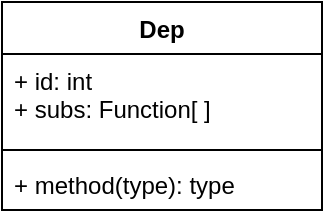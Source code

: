 <mxfile version="14.2.7" type="github">
  <diagram name="Page-1" id="e7e014a7-5840-1c2e-5031-d8a46d1fe8dd">
    <mxGraphModel dx="1058" dy="591" grid="1" gridSize="10" guides="1" tooltips="1" connect="1" arrows="1" fold="1" page="1" pageScale="1" pageWidth="1169" pageHeight="826" background="#ffffff" math="0" shadow="0">
      <root>
        <mxCell id="0" />
        <mxCell id="1" parent="0" />
        <mxCell id="zu-ZuviO4Ho3Tx6FIrsQ-41" value="Dep&#xa;" style="swimlane;fontStyle=1;align=center;verticalAlign=top;childLayout=stackLayout;horizontal=1;startSize=26;horizontalStack=0;resizeParent=1;resizeParentMax=0;resizeLast=0;collapsible=1;marginBottom=0;" vertex="1" parent="1">
          <mxGeometry x="100" y="260" width="160" height="104" as="geometry" />
        </mxCell>
        <mxCell id="zu-ZuviO4Ho3Tx6FIrsQ-42" value="+ id: int&#xa;+ subs: Function[ ]" style="text;strokeColor=none;fillColor=none;align=left;verticalAlign=top;spacingLeft=4;spacingRight=4;overflow=hidden;rotatable=0;points=[[0,0.5],[1,0.5]];portConstraint=eastwest;" vertex="1" parent="zu-ZuviO4Ho3Tx6FIrsQ-41">
          <mxGeometry y="26" width="160" height="44" as="geometry" />
        </mxCell>
        <mxCell id="zu-ZuviO4Ho3Tx6FIrsQ-43" value="" style="line;strokeWidth=1;fillColor=none;align=left;verticalAlign=middle;spacingTop=-1;spacingLeft=3;spacingRight=3;rotatable=0;labelPosition=right;points=[];portConstraint=eastwest;" vertex="1" parent="zu-ZuviO4Ho3Tx6FIrsQ-41">
          <mxGeometry y="70" width="160" height="8" as="geometry" />
        </mxCell>
        <mxCell id="zu-ZuviO4Ho3Tx6FIrsQ-44" value="+ method(type): type" style="text;strokeColor=none;fillColor=none;align=left;verticalAlign=top;spacingLeft=4;spacingRight=4;overflow=hidden;rotatable=0;points=[[0,0.5],[1,0.5]];portConstraint=eastwest;" vertex="1" parent="zu-ZuviO4Ho3Tx6FIrsQ-41">
          <mxGeometry y="78" width="160" height="26" as="geometry" />
        </mxCell>
      </root>
    </mxGraphModel>
  </diagram>
</mxfile>
